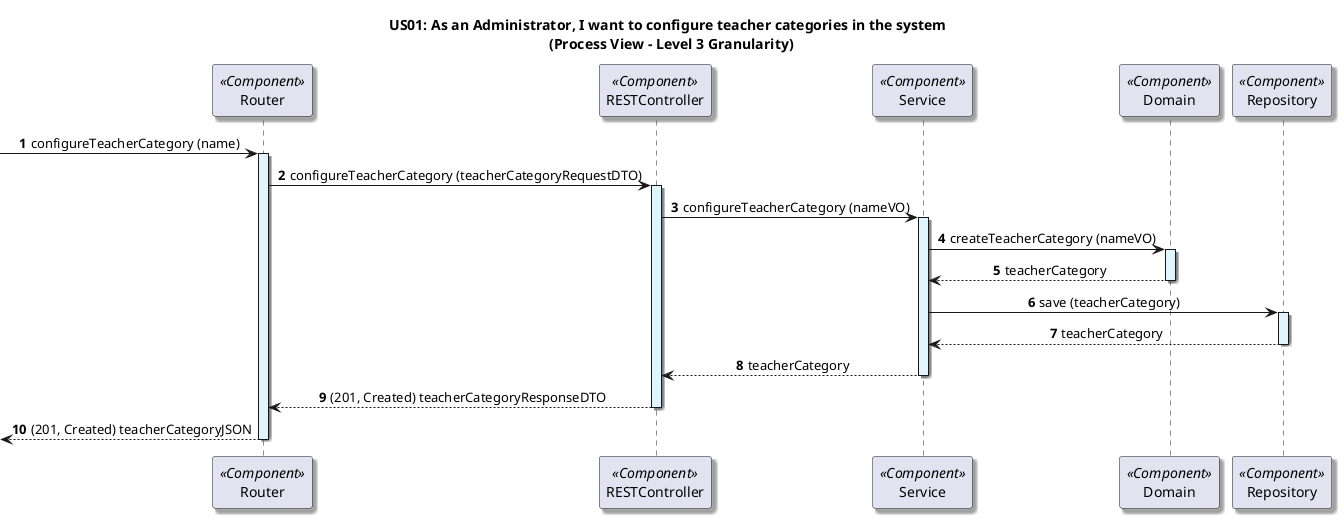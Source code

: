 @startuml

title US01: As an Administrator, I want to configure teacher categories in the system \n (Process View - Level 3 Granularity)

skinparam defaultTextAlignment center
skinparam shadowing true

autonumber

participant "Router" as router <<Component>>
participant "RESTController" as controller <<Component>>
participant "Service" as service <<Component>>
participant "Domain" as domain <<Component>>
participant "Repository" as repository <<Component>>

-> router: configureTeacherCategory (name)
activate router #E1F5FE

router -> controller: configureTeacherCategory (teacherCategoryRequestDTO)
activate controller #E1F5FE

controller -> service: configureTeacherCategory (nameVO)
activate service #E1F5FE

service -> domain: createTeacherCategory (nameVO)
activate domain #E1F5FE

domain --> service: teacherCategory
deactivate domain

service -> repository: save (teacherCategory)
activate repository #E1F5FE

repository --> service: teacherCategory
deactivate repository

service --> controller: teacherCategory
deactivate service

controller --> router: (201, Created) teacherCategoryResponseDTO
deactivate controller

<-- router: (201, Created) teacherCategoryJSON
deactivate router

@enduml